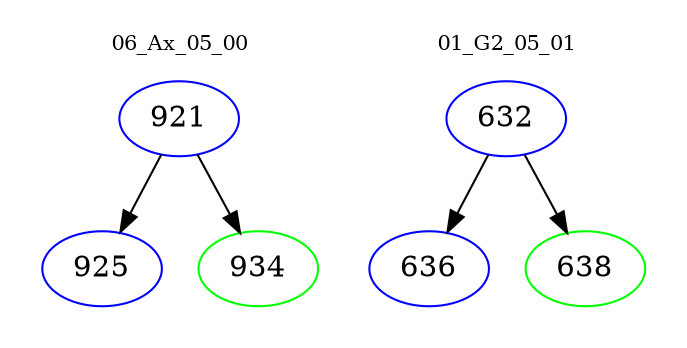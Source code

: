 digraph{
subgraph cluster_0 {
color = white
label = "06_Ax_05_00";
fontsize=10;
T0_921 [label="921", color="blue"]
T0_921 -> T0_925 [color="black"]
T0_925 [label="925", color="blue"]
T0_921 -> T0_934 [color="black"]
T0_934 [label="934", color="green"]
}
subgraph cluster_1 {
color = white
label = "01_G2_05_01";
fontsize=10;
T1_632 [label="632", color="blue"]
T1_632 -> T1_636 [color="black"]
T1_636 [label="636", color="blue"]
T1_632 -> T1_638 [color="black"]
T1_638 [label="638", color="green"]
}
}

